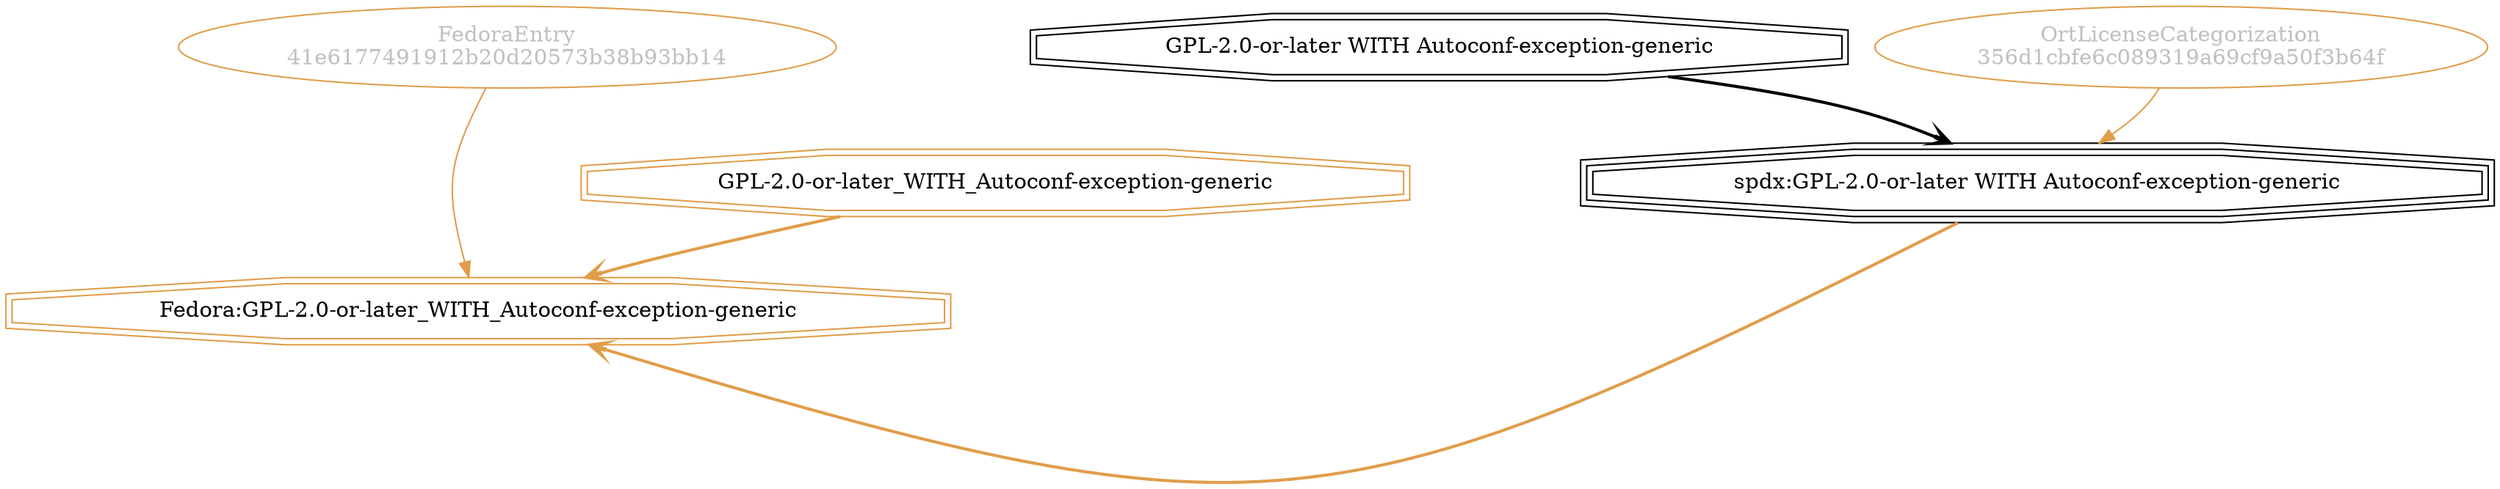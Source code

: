 strict digraph {
    node [shape=box];
    graph [splines=curved];
    6516 [label="FedoraEntry\n41e6177491912b20d20573b38b93bb14"
         ,fontcolor=gray
         ,color="#e09d4b"
         ,fillcolor="beige;1"
         ,shape=ellipse];
    6517 [label="Fedora:GPL-2.0-or-later_WITH_Autoconf-exception-generic"
         ,color="#e09d4b"
         ,shape=doubleoctagon];
    6518 [label="GPL-2.0-or-later_WITH_Autoconf-exception-generic"
         ,color="#e09d4b"
         ,shape=doubleoctagon];
    6519 [label="spdx:GPL-2.0-or-later WITH Autoconf-exception-generic"
         ,shape=tripleoctagon];
    6520 [label="GPL-2.0-or-later WITH Autoconf-exception-generic"
         ,shape=doubleoctagon];
    35481 [label="OrtLicenseCategorization\n356d1cbfe6c089319a69cf9a50f3b64f"
          ,fontcolor=gray
          ,color="#e09d4b"
          ,fillcolor="beige;1"
          ,shape=ellipse];
    6516 -> 6517 [weight=0.5
                 ,color="#e09d4b"];
    6518 -> 6517 [style=bold
                 ,arrowhead=vee
                 ,weight=0.7
                 ,color="#e09d4b"];
    6519 -> 6517 [style=bold
                 ,arrowhead=vee
                 ,weight=0.7
                 ,color="#e09d4b"];
    6520 -> 6519 [style=bold
                 ,arrowhead=vee
                 ,weight=0.7];
    35481 -> 6519 [weight=0.5
                  ,color="#e09d4b"];
}
